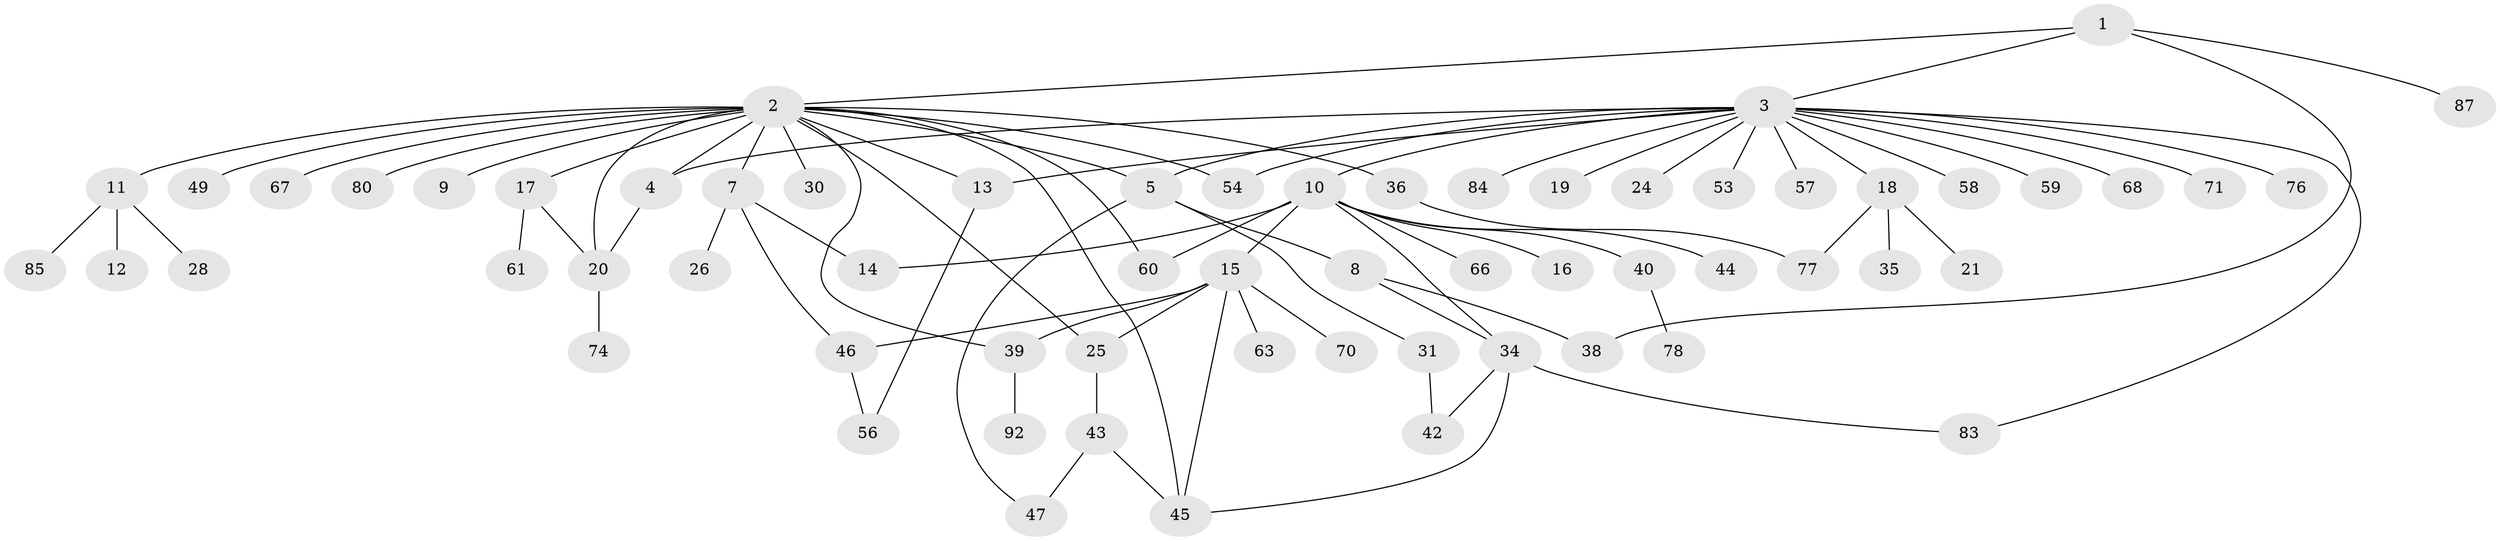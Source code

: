 // Generated by graph-tools (version 1.1) at 2025/23/03/03/25 07:23:55]
// undirected, 63 vertices, 83 edges
graph export_dot {
graph [start="1"]
  node [color=gray90,style=filled];
  1 [super="+79"];
  2 [super="+6"];
  3 [super="+65"];
  4 [super="+48"];
  5;
  7 [super="+72"];
  8 [super="+41"];
  9;
  10 [super="+22"];
  11 [super="+33"];
  12 [super="+37"];
  13;
  14 [super="+90"];
  15 [super="+75"];
  16;
  17 [super="+27"];
  18 [super="+29"];
  19;
  20 [super="+23"];
  21;
  24 [super="+32"];
  25 [super="+52"];
  26 [super="+64"];
  28;
  30;
  31 [super="+62"];
  34 [super="+50"];
  35;
  36 [super="+91"];
  38;
  39;
  40;
  42 [super="+51"];
  43 [super="+81"];
  44 [super="+89"];
  45;
  46 [super="+55"];
  47;
  49;
  53;
  54 [super="+69"];
  56;
  57;
  58;
  59;
  60 [super="+73"];
  61;
  63 [super="+82"];
  66;
  67;
  68;
  70;
  71 [super="+88"];
  74;
  76;
  77 [super="+86"];
  78;
  80;
  83;
  84;
  85;
  87;
  92;
  1 -- 2;
  1 -- 3;
  1 -- 38;
  1 -- 87;
  2 -- 4;
  2 -- 7 [weight=2];
  2 -- 11;
  2 -- 13;
  2 -- 30;
  2 -- 39;
  2 -- 45;
  2 -- 54 [weight=2];
  2 -- 60;
  2 -- 80;
  2 -- 67;
  2 -- 36;
  2 -- 5;
  2 -- 9;
  2 -- 17 [weight=2];
  2 -- 49;
  2 -- 20;
  2 -- 25;
  3 -- 4;
  3 -- 5;
  3 -- 10 [weight=2];
  3 -- 13;
  3 -- 18;
  3 -- 19;
  3 -- 24;
  3 -- 53;
  3 -- 57;
  3 -- 58;
  3 -- 59;
  3 -- 68;
  3 -- 76;
  3 -- 83;
  3 -- 84;
  3 -- 54;
  3 -- 71 [weight=2];
  4 -- 20;
  5 -- 8;
  5 -- 31;
  5 -- 47;
  7 -- 26;
  7 -- 46;
  7 -- 14;
  8 -- 38;
  8 -- 34;
  10 -- 14;
  10 -- 15;
  10 -- 16;
  10 -- 34;
  10 -- 40;
  10 -- 44;
  10 -- 66;
  10 -- 60;
  11 -- 12;
  11 -- 28;
  11 -- 85;
  13 -- 56;
  15 -- 25;
  15 -- 39;
  15 -- 45;
  15 -- 46;
  15 -- 63;
  15 -- 70;
  17 -- 20;
  17 -- 61;
  18 -- 21;
  18 -- 35;
  18 -- 77;
  20 -- 74;
  25 -- 43;
  31 -- 42;
  34 -- 42;
  34 -- 45;
  34 -- 83;
  36 -- 77;
  39 -- 92;
  40 -- 78;
  43 -- 45;
  43 -- 47;
  46 -- 56;
}
